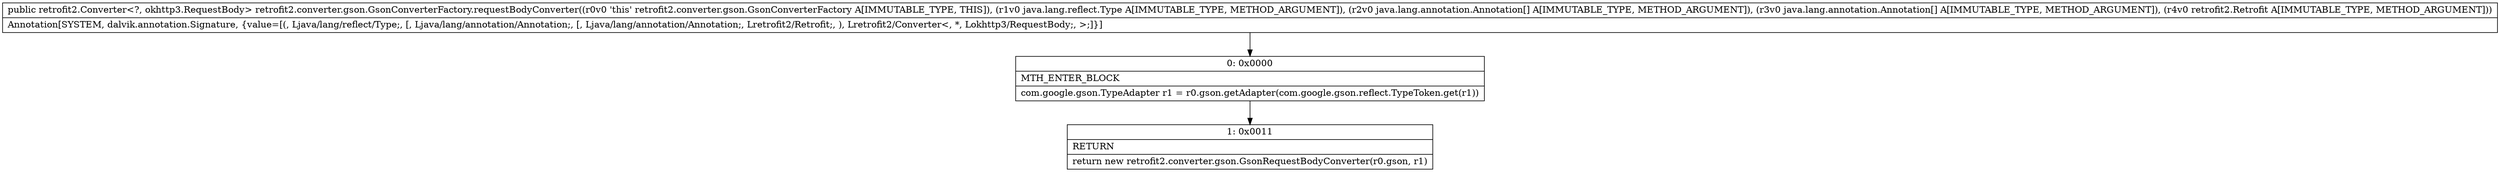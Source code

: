digraph "CFG forretrofit2.converter.gson.GsonConverterFactory.requestBodyConverter(Ljava\/lang\/reflect\/Type;[Ljava\/lang\/annotation\/Annotation;[Ljava\/lang\/annotation\/Annotation;Lretrofit2\/Retrofit;)Lretrofit2\/Converter;" {
Node_0 [shape=record,label="{0\:\ 0x0000|MTH_ENTER_BLOCK\l|com.google.gson.TypeAdapter r1 = r0.gson.getAdapter(com.google.gson.reflect.TypeToken.get(r1))\l}"];
Node_1 [shape=record,label="{1\:\ 0x0011|RETURN\l|return new retrofit2.converter.gson.GsonRequestBodyConverter(r0.gson, r1)\l}"];
MethodNode[shape=record,label="{public retrofit2.Converter\<?, okhttp3.RequestBody\> retrofit2.converter.gson.GsonConverterFactory.requestBodyConverter((r0v0 'this' retrofit2.converter.gson.GsonConverterFactory A[IMMUTABLE_TYPE, THIS]), (r1v0 java.lang.reflect.Type A[IMMUTABLE_TYPE, METHOD_ARGUMENT]), (r2v0 java.lang.annotation.Annotation[] A[IMMUTABLE_TYPE, METHOD_ARGUMENT]), (r3v0 java.lang.annotation.Annotation[] A[IMMUTABLE_TYPE, METHOD_ARGUMENT]), (r4v0 retrofit2.Retrofit A[IMMUTABLE_TYPE, METHOD_ARGUMENT]))  | Annotation[SYSTEM, dalvik.annotation.Signature, \{value=[(, Ljava\/lang\/reflect\/Type;, [, Ljava\/lang\/annotation\/Annotation;, [, Ljava\/lang\/annotation\/Annotation;, Lretrofit2\/Retrofit;, ), Lretrofit2\/Converter\<, *, Lokhttp3\/RequestBody;, \>;]\}]\l}"];
MethodNode -> Node_0;
Node_0 -> Node_1;
}

